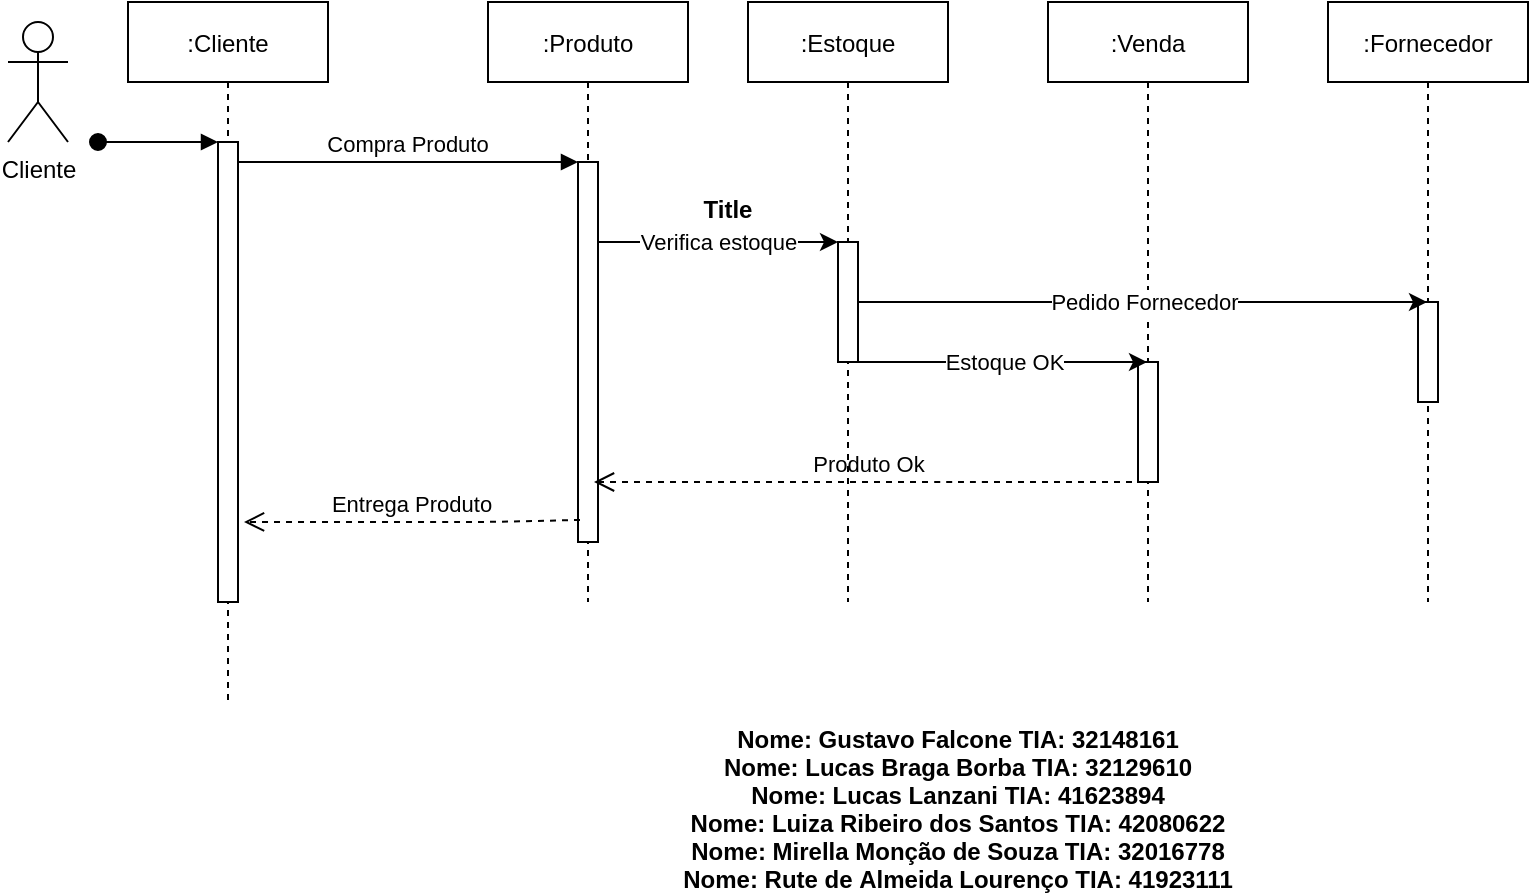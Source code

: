 <mxfile version="15.7.0" type="github">
  <diagram id="kgpKYQtTHZ0yAKxKKP6v" name="Page-1">
    <mxGraphModel dx="868" dy="450" grid="1" gridSize="10" guides="1" tooltips="1" connect="1" arrows="1" fold="1" page="1" pageScale="1" pageWidth="850" pageHeight="1100" math="0" shadow="0">
      <root>
        <mxCell id="0" />
        <mxCell id="1" parent="0" />
        <mxCell id="3nuBFxr9cyL0pnOWT2aG-1" value=":Cliente" style="shape=umlLifeline;perimeter=lifelinePerimeter;container=1;collapsible=0;recursiveResize=0;rounded=0;shadow=0;strokeWidth=1;" parent="1" vertex="1">
          <mxGeometry x="120" y="80" width="100" height="350" as="geometry" />
        </mxCell>
        <mxCell id="3nuBFxr9cyL0pnOWT2aG-2" value="" style="points=[];perimeter=orthogonalPerimeter;rounded=0;shadow=0;strokeWidth=1;" parent="3nuBFxr9cyL0pnOWT2aG-1" vertex="1">
          <mxGeometry x="45" y="70" width="10" height="230" as="geometry" />
        </mxCell>
        <mxCell id="3nuBFxr9cyL0pnOWT2aG-3" value="" style="verticalAlign=bottom;startArrow=oval;endArrow=block;startSize=8;shadow=0;strokeWidth=1;" parent="3nuBFxr9cyL0pnOWT2aG-1" target="3nuBFxr9cyL0pnOWT2aG-2" edge="1">
          <mxGeometry relative="1" as="geometry">
            <mxPoint x="-15" y="70" as="sourcePoint" />
          </mxGeometry>
        </mxCell>
        <mxCell id="3nuBFxr9cyL0pnOWT2aG-5" value=":Produto" style="shape=umlLifeline;perimeter=lifelinePerimeter;container=1;collapsible=0;recursiveResize=0;rounded=0;shadow=0;strokeWidth=1;" parent="1" vertex="1">
          <mxGeometry x="300" y="80" width="100" height="300" as="geometry" />
        </mxCell>
        <mxCell id="3nuBFxr9cyL0pnOWT2aG-6" value="" style="points=[];perimeter=orthogonalPerimeter;rounded=0;shadow=0;strokeWidth=1;" parent="3nuBFxr9cyL0pnOWT2aG-5" vertex="1">
          <mxGeometry x="45" y="80" width="10" height="190" as="geometry" />
        </mxCell>
        <mxCell id="3nuBFxr9cyL0pnOWT2aG-7" value="Produto Ok" style="verticalAlign=bottom;endArrow=open;dashed=1;endSize=8;exitX=0.3;exitY=1;shadow=0;strokeWidth=1;exitDx=0;exitDy=0;exitPerimeter=0;entryX=0.53;entryY=0.8;entryDx=0;entryDy=0;entryPerimeter=0;" parent="1" source="lksCXqzhWiwIp9FhtC4W-4" target="3nuBFxr9cyL0pnOWT2aG-5" edge="1">
          <mxGeometry relative="1" as="geometry">
            <mxPoint x="275" y="236" as="targetPoint" />
            <Array as="points">
              <mxPoint x="540" y="320" />
              <mxPoint x="530" y="320" />
            </Array>
          </mxGeometry>
        </mxCell>
        <mxCell id="3nuBFxr9cyL0pnOWT2aG-8" value="Compra Produto" style="verticalAlign=bottom;endArrow=block;entryX=0;entryY=0;shadow=0;strokeWidth=1;" parent="1" source="3nuBFxr9cyL0pnOWT2aG-2" target="3nuBFxr9cyL0pnOWT2aG-6" edge="1">
          <mxGeometry relative="1" as="geometry">
            <mxPoint x="275" y="160" as="sourcePoint" />
          </mxGeometry>
        </mxCell>
        <mxCell id="lksCXqzhWiwIp9FhtC4W-1" value=":Estoque" style="shape=umlLifeline;perimeter=lifelinePerimeter;container=1;collapsible=0;recursiveResize=0;rounded=0;shadow=0;strokeWidth=1;" vertex="1" parent="1">
          <mxGeometry x="430" y="80" width="100" height="300" as="geometry" />
        </mxCell>
        <mxCell id="lksCXqzhWiwIp9FhtC4W-2" value="" style="points=[];perimeter=orthogonalPerimeter;rounded=0;shadow=0;strokeWidth=1;" vertex="1" parent="lksCXqzhWiwIp9FhtC4W-1">
          <mxGeometry x="45" y="120" width="10" height="60" as="geometry" />
        </mxCell>
        <mxCell id="lksCXqzhWiwIp9FhtC4W-3" value=":Venda" style="shape=umlLifeline;perimeter=lifelinePerimeter;container=1;collapsible=0;recursiveResize=0;rounded=0;shadow=0;strokeWidth=1;" vertex="1" parent="1">
          <mxGeometry x="580" y="80" width="100" height="300" as="geometry" />
        </mxCell>
        <mxCell id="lksCXqzhWiwIp9FhtC4W-4" value="" style="points=[];perimeter=orthogonalPerimeter;rounded=0;shadow=0;strokeWidth=1;" vertex="1" parent="lksCXqzhWiwIp9FhtC4W-3">
          <mxGeometry x="45" y="180" width="10" height="60" as="geometry" />
        </mxCell>
        <mxCell id="lksCXqzhWiwIp9FhtC4W-5" value="Cliente" style="shape=umlActor;verticalLabelPosition=bottom;verticalAlign=top;html=1;" vertex="1" parent="1">
          <mxGeometry x="60" y="90" width="30" height="60" as="geometry" />
        </mxCell>
        <mxCell id="lksCXqzhWiwIp9FhtC4W-9" value="Verifica estoque" style="edgeStyle=orthogonalEdgeStyle;rounded=0;orthogonalLoop=1;jettySize=auto;html=1;" edge="1" parent="1" source="3nuBFxr9cyL0pnOWT2aG-6" target="lksCXqzhWiwIp9FhtC4W-2">
          <mxGeometry relative="1" as="geometry">
            <Array as="points">
              <mxPoint x="400" y="200" />
              <mxPoint x="400" y="200" />
            </Array>
          </mxGeometry>
        </mxCell>
        <mxCell id="lksCXqzhWiwIp9FhtC4W-12" value="Entrega Produto" style="verticalAlign=bottom;endArrow=open;dashed=1;endSize=8;shadow=0;strokeWidth=1;entryX=1.3;entryY=0.826;entryDx=0;entryDy=0;entryPerimeter=0;exitX=0.1;exitY=0.942;exitDx=0;exitDy=0;exitPerimeter=0;" edge="1" parent="1" source="3nuBFxr9cyL0pnOWT2aG-6" target="3nuBFxr9cyL0pnOWT2aG-2">
          <mxGeometry relative="1" as="geometry">
            <mxPoint x="180" y="340" as="targetPoint" />
            <mxPoint x="340" y="340" as="sourcePoint" />
            <Array as="points">
              <mxPoint x="300" y="340" />
              <mxPoint x="280" y="340" />
            </Array>
          </mxGeometry>
        </mxCell>
        <mxCell id="lksCXqzhWiwIp9FhtC4W-13" value=":Fornecedor" style="shape=umlLifeline;perimeter=lifelinePerimeter;container=1;collapsible=0;recursiveResize=0;rounded=0;shadow=0;strokeWidth=1;" vertex="1" parent="1">
          <mxGeometry x="720" y="80" width="100" height="300" as="geometry" />
        </mxCell>
        <mxCell id="lksCXqzhWiwIp9FhtC4W-14" value="" style="points=[];perimeter=orthogonalPerimeter;rounded=0;shadow=0;strokeWidth=1;" vertex="1" parent="lksCXqzhWiwIp9FhtC4W-13">
          <mxGeometry x="45" y="150" width="10" height="50" as="geometry" />
        </mxCell>
        <mxCell id="lksCXqzhWiwIp9FhtC4W-15" value="Estoque OK" style="edgeStyle=orthogonalEdgeStyle;rounded=0;orthogonalLoop=1;jettySize=auto;html=1;" edge="1" parent="1" source="lksCXqzhWiwIp9FhtC4W-2" target="lksCXqzhWiwIp9FhtC4W-3">
          <mxGeometry relative="1" as="geometry">
            <Array as="points">
              <mxPoint x="570" y="260" />
              <mxPoint x="570" y="260" />
            </Array>
          </mxGeometry>
        </mxCell>
        <mxCell id="lksCXqzhWiwIp9FhtC4W-19" value="Pedido Fornecedor" style="edgeStyle=orthogonalEdgeStyle;rounded=0;orthogonalLoop=1;jettySize=auto;html=1;" edge="1" parent="1" source="lksCXqzhWiwIp9FhtC4W-2" target="lksCXqzhWiwIp9FhtC4W-13">
          <mxGeometry relative="1" as="geometry" />
        </mxCell>
        <mxCell id="lksCXqzhWiwIp9FhtC4W-20" value="Title" style="text;align=center;fontStyle=1;verticalAlign=middle;spacingLeft=3;spacingRight=3;strokeColor=none;rotatable=0;points=[[0,0.5],[1,0.5]];portConstraint=eastwest;" vertex="1" parent="1">
          <mxGeometry x="380" y="170" width="80" height="26" as="geometry" />
        </mxCell>
        <mxCell id="lksCXqzhWiwIp9FhtC4W-21" value="Nome: Gustavo Falcone TIA: 32148161&#xa;Nome: Lucas Braga Borba TIA: 32129610&#xa;Nome: Lucas Lanzani TIA: 41623894&#xa;Nome: Luiza Ribeiro dos Santos TIA: 42080622&#xa;Nome: Mirella Monção de Souza TIA: 32016778&#xa;Nome: Rute de Almeida Lourenço TIA: 41923111" style="text;align=center;fontStyle=1;verticalAlign=middle;spacingLeft=3;spacingRight=3;strokeColor=none;rotatable=0;points=[[0,0.5],[1,0.5]];portConstraint=eastwest;" vertex="1" parent="1">
          <mxGeometry x="520" y="460" width="30" height="46" as="geometry" />
        </mxCell>
      </root>
    </mxGraphModel>
  </diagram>
</mxfile>

